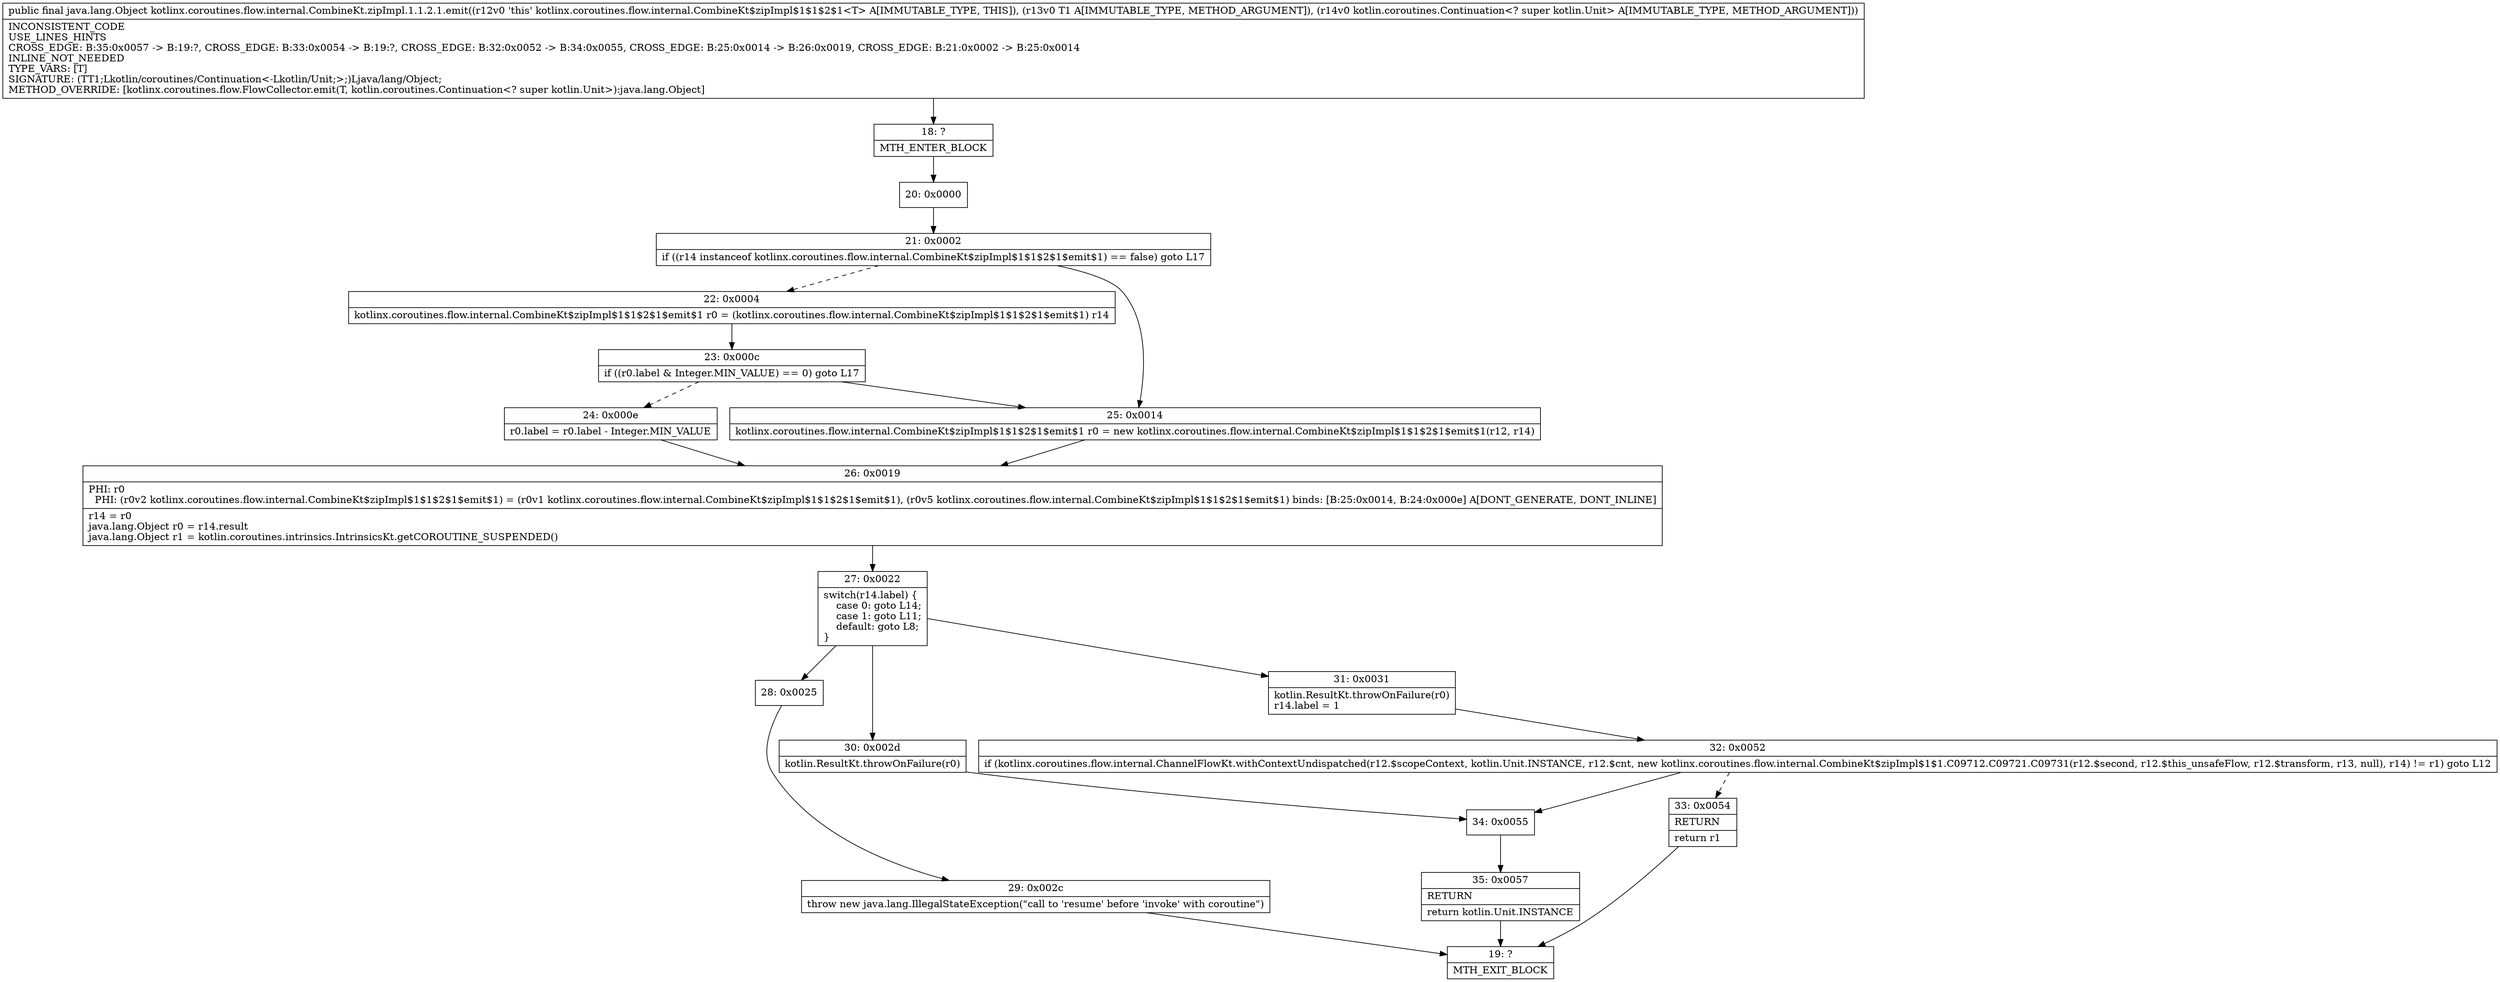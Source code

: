 digraph "CFG forkotlinx.coroutines.flow.internal.CombineKt.zipImpl.1.1.2.1.emit(Ljava\/lang\/Object;Lkotlin\/coroutines\/Continuation;)Ljava\/lang\/Object;" {
Node_18 [shape=record,label="{18\:\ ?|MTH_ENTER_BLOCK\l}"];
Node_20 [shape=record,label="{20\:\ 0x0000}"];
Node_21 [shape=record,label="{21\:\ 0x0002|if ((r14 instanceof kotlinx.coroutines.flow.internal.CombineKt$zipImpl$1$1$2$1$emit$1) == false) goto L17\l}"];
Node_22 [shape=record,label="{22\:\ 0x0004|kotlinx.coroutines.flow.internal.CombineKt$zipImpl$1$1$2$1$emit$1 r0 = (kotlinx.coroutines.flow.internal.CombineKt$zipImpl$1$1$2$1$emit$1) r14\l}"];
Node_23 [shape=record,label="{23\:\ 0x000c|if ((r0.label & Integer.MIN_VALUE) == 0) goto L17\l}"];
Node_24 [shape=record,label="{24\:\ 0x000e|r0.label = r0.label \- Integer.MIN_VALUE\l}"];
Node_26 [shape=record,label="{26\:\ 0x0019|PHI: r0 \l  PHI: (r0v2 kotlinx.coroutines.flow.internal.CombineKt$zipImpl$1$1$2$1$emit$1) = (r0v1 kotlinx.coroutines.flow.internal.CombineKt$zipImpl$1$1$2$1$emit$1), (r0v5 kotlinx.coroutines.flow.internal.CombineKt$zipImpl$1$1$2$1$emit$1) binds: [B:25:0x0014, B:24:0x000e] A[DONT_GENERATE, DONT_INLINE]\l|r14 = r0\ljava.lang.Object r0 = r14.result\ljava.lang.Object r1 = kotlin.coroutines.intrinsics.IntrinsicsKt.getCOROUTINE_SUSPENDED()\l}"];
Node_27 [shape=record,label="{27\:\ 0x0022|switch(r14.label) \{\l    case 0: goto L14;\l    case 1: goto L11;\l    default: goto L8;\l\}\l}"];
Node_28 [shape=record,label="{28\:\ 0x0025}"];
Node_29 [shape=record,label="{29\:\ 0x002c|throw new java.lang.IllegalStateException(\"call to 'resume' before 'invoke' with coroutine\")\l}"];
Node_19 [shape=record,label="{19\:\ ?|MTH_EXIT_BLOCK\l}"];
Node_30 [shape=record,label="{30\:\ 0x002d|kotlin.ResultKt.throwOnFailure(r0)\l}"];
Node_34 [shape=record,label="{34\:\ 0x0055}"];
Node_35 [shape=record,label="{35\:\ 0x0057|RETURN\l|return kotlin.Unit.INSTANCE\l}"];
Node_31 [shape=record,label="{31\:\ 0x0031|kotlin.ResultKt.throwOnFailure(r0)\lr14.label = 1\l}"];
Node_32 [shape=record,label="{32\:\ 0x0052|if (kotlinx.coroutines.flow.internal.ChannelFlowKt.withContextUndispatched(r12.$scopeContext, kotlin.Unit.INSTANCE, r12.$cnt, new kotlinx.coroutines.flow.internal.CombineKt$zipImpl$1$1.C09712.C09721.C09731(r12.$second, r12.$this_unsafeFlow, r12.$transform, r13, null), r14) != r1) goto L12\l}"];
Node_33 [shape=record,label="{33\:\ 0x0054|RETURN\l|return r1\l}"];
Node_25 [shape=record,label="{25\:\ 0x0014|kotlinx.coroutines.flow.internal.CombineKt$zipImpl$1$1$2$1$emit$1 r0 = new kotlinx.coroutines.flow.internal.CombineKt$zipImpl$1$1$2$1$emit$1(r12, r14)\l}"];
MethodNode[shape=record,label="{public final java.lang.Object kotlinx.coroutines.flow.internal.CombineKt.zipImpl.1.1.2.1.emit((r12v0 'this' kotlinx.coroutines.flow.internal.CombineKt$zipImpl$1$1$2$1\<T\> A[IMMUTABLE_TYPE, THIS]), (r13v0 T1 A[IMMUTABLE_TYPE, METHOD_ARGUMENT]), (r14v0 kotlin.coroutines.Continuation\<? super kotlin.Unit\> A[IMMUTABLE_TYPE, METHOD_ARGUMENT]))  | INCONSISTENT_CODE\lUSE_LINES_HINTS\lCROSS_EDGE: B:35:0x0057 \-\> B:19:?, CROSS_EDGE: B:33:0x0054 \-\> B:19:?, CROSS_EDGE: B:32:0x0052 \-\> B:34:0x0055, CROSS_EDGE: B:25:0x0014 \-\> B:26:0x0019, CROSS_EDGE: B:21:0x0002 \-\> B:25:0x0014\lINLINE_NOT_NEEDED\lTYPE_VARS: [T]\lSIGNATURE: (TT1;Lkotlin\/coroutines\/Continuation\<\-Lkotlin\/Unit;\>;)Ljava\/lang\/Object;\lMETHOD_OVERRIDE: [kotlinx.coroutines.flow.FlowCollector.emit(T, kotlin.coroutines.Continuation\<? super kotlin.Unit\>):java.lang.Object]\l}"];
MethodNode -> Node_18;Node_18 -> Node_20;
Node_20 -> Node_21;
Node_21 -> Node_22[style=dashed];
Node_21 -> Node_25;
Node_22 -> Node_23;
Node_23 -> Node_24[style=dashed];
Node_23 -> Node_25;
Node_24 -> Node_26;
Node_26 -> Node_27;
Node_27 -> Node_28;
Node_27 -> Node_30;
Node_27 -> Node_31;
Node_28 -> Node_29;
Node_29 -> Node_19;
Node_30 -> Node_34;
Node_34 -> Node_35;
Node_35 -> Node_19;
Node_31 -> Node_32;
Node_32 -> Node_33[style=dashed];
Node_32 -> Node_34;
Node_33 -> Node_19;
Node_25 -> Node_26;
}


